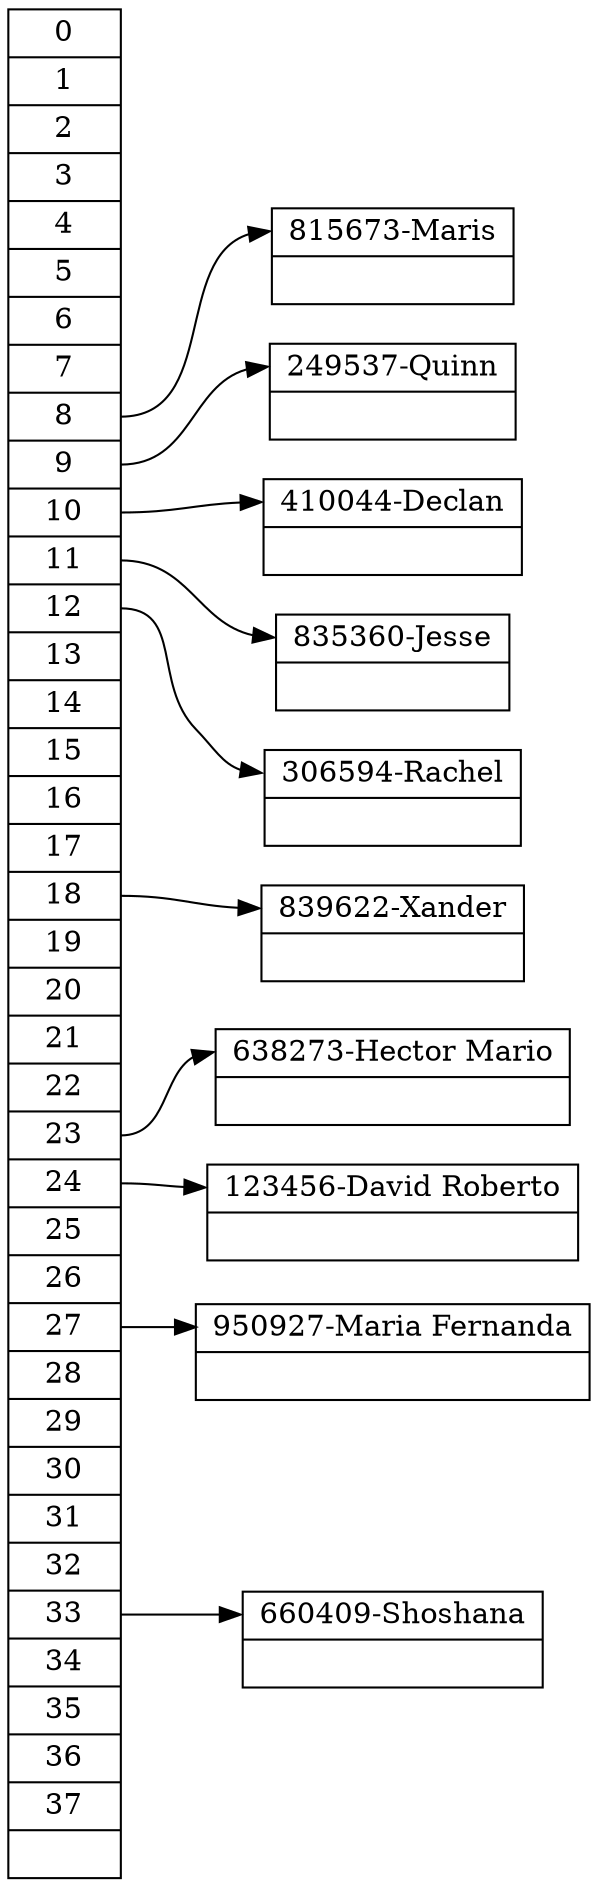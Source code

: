 digraph G {

rankdir = LR; 
 node [shape=record];
hashTable[label="<f0>0|<f1>1|<f2>2|<f3>3|<f4>4|<f5>5|<f6>6|<f7>7|<f8>8|<f9>9|<f10>10|<f11>11|<f12>12|<f13>13|<f14>14|<f15>15|<f16>16|<f17>17|<f18>18|<f19>19|<f20>20|<f21>21|<f22>22|<f23>23|<f24>24|<f25>25|<f26>26|<f27>27|<f28>28|<f29>29|<f30>30|<f31>31|<f32>32|<f33>33|<f34>34|<f35>35|<f36>36|<f37>37|"];
node8 [label="<f0> 815673-Maris|"];
node9 [label="<f0> 249537-Quinn|"];
node10 [label="<f0> 410044-Declan|"];
node11 [label="<f0> 835360-Jesse|"];
node12 [label="<f0> 306594-Rachel|"];
node18 [label="<f0> 839622-Xander|"];
node23 [label="<f0> 638273-Hector Mario|"];
node24 [label="<f0> 123456-David Roberto|"];
node27 [label="<f0> 950927-Maria Fernanda|"];
node33 [label="<f0> 660409-Shoshana|"];
hashTable:f8 -> node8:f0;
hashTable:f9 -> node9:f0;
hashTable:f10 -> node10:f0;
hashTable:f11 -> node11:f0;
hashTable:f12 -> node12:f0;
hashTable:f18 -> node18:f0;
hashTable:f23 -> node23:f0;
hashTable:f24 -> node24:f0;
hashTable:f27 -> node27:f0;
hashTable:f33 -> node33:f0;


}
